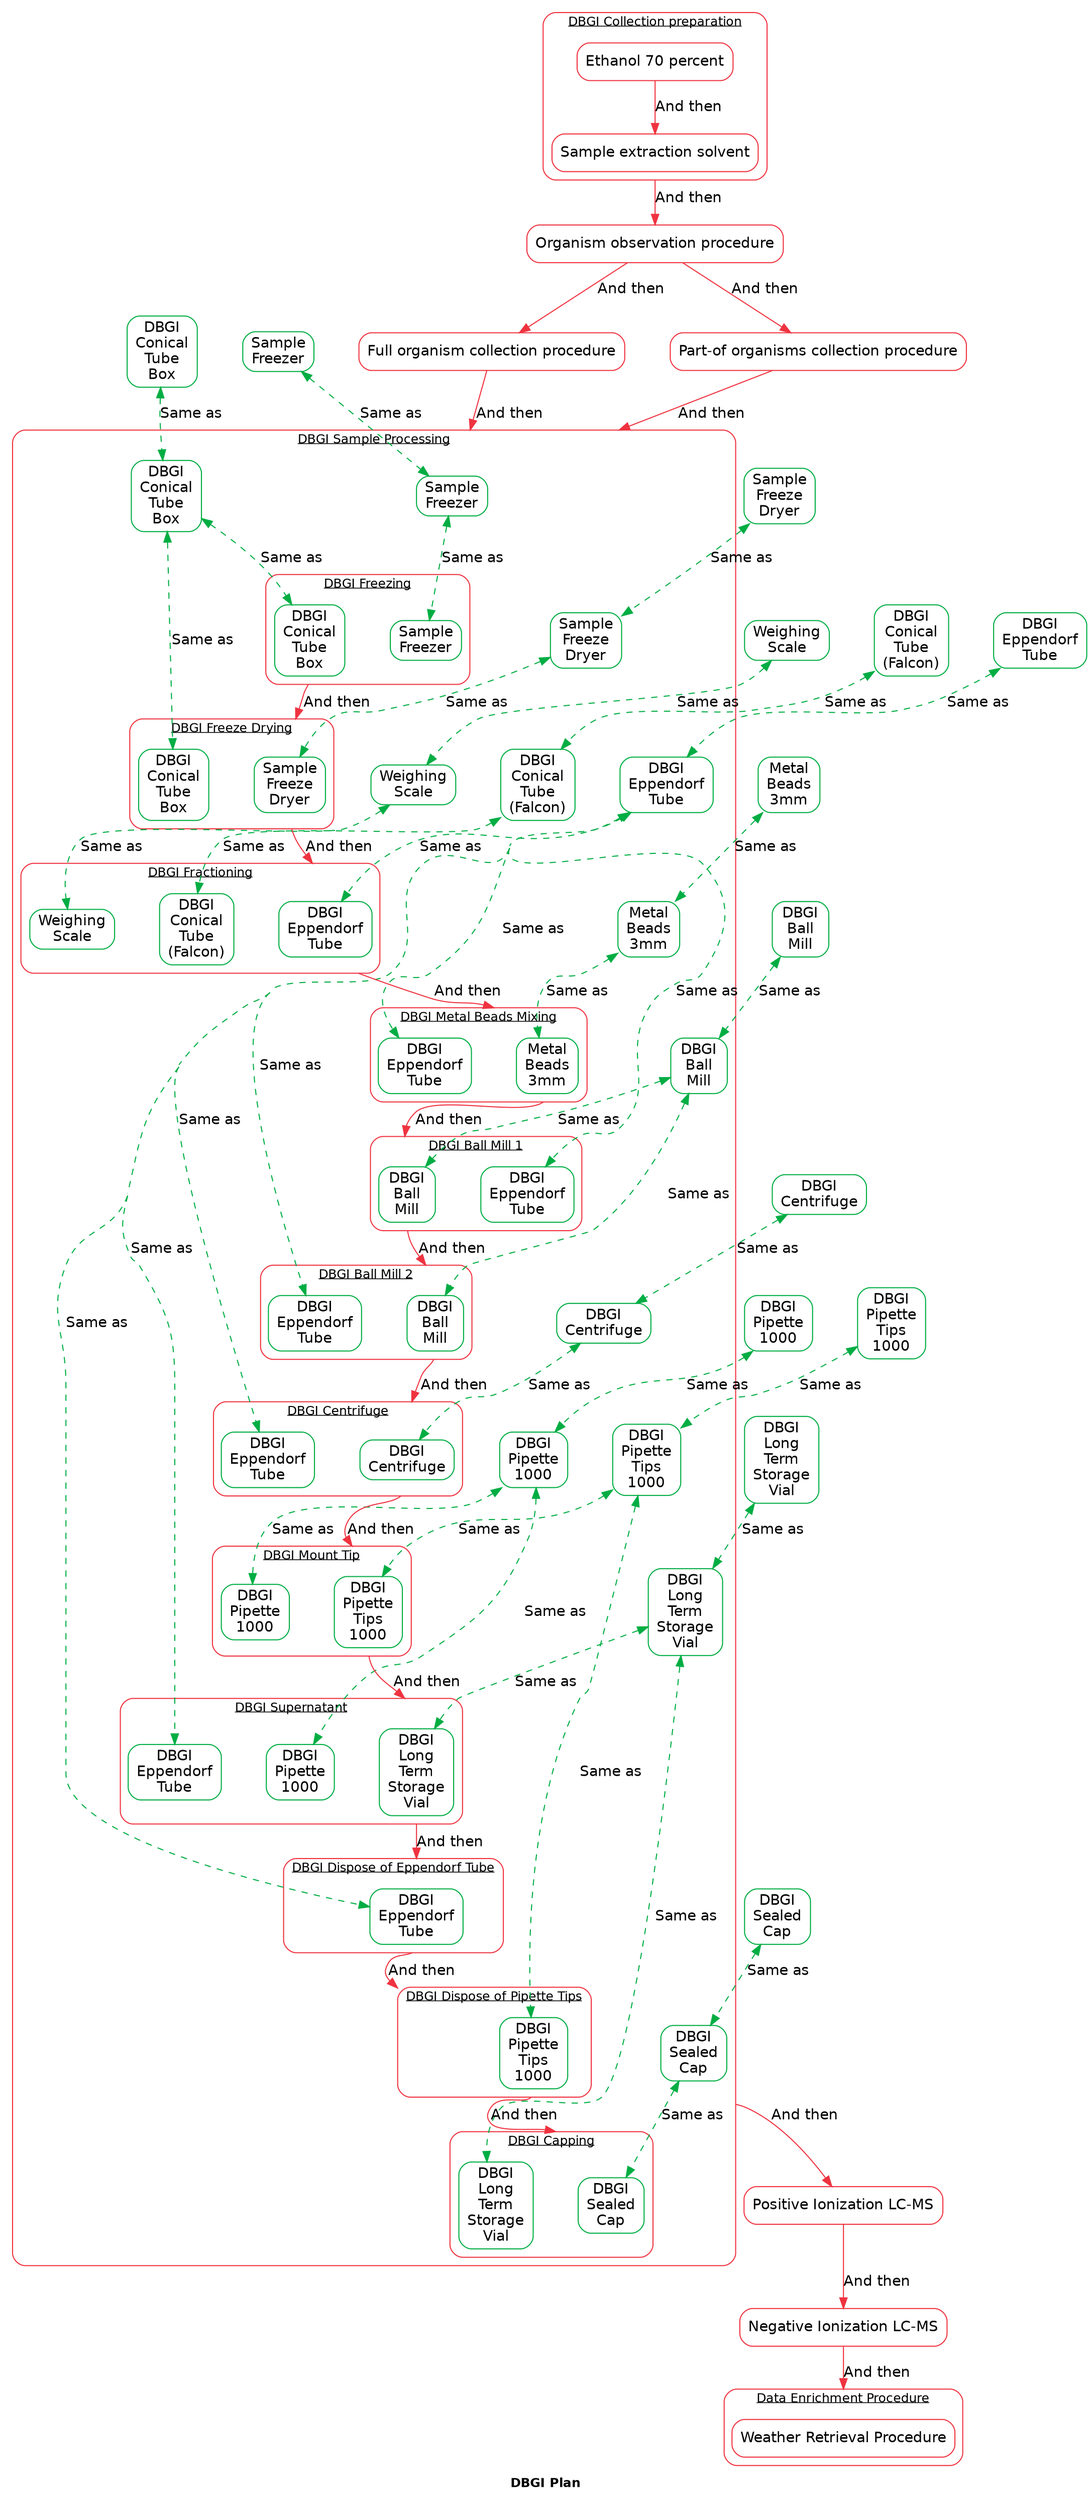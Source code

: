 digraph G {
	graph [
		label=<<B>DBGI Plan</B>>,
		fontname="Helvetica",
		fontsize=12,
		bgcolor=white,
		splines=true,
		nodesep=0.6,
		concentrate=true,
		compound=true,
	];
	node [style=rounded, fontname="Helvetica"];
	edge [fontname="Helvetica"];
    T38 [label="Sample\nFreezer", shape=box, color="#00ad43"];
    T39 [label="DBGI\nConical\nTube\nBox", shape=box, color="#00ad43"];
    T40 [label="Sample\nFreeze\nDryer", shape=box, color="#00ad43"];
    T41 [label="Weighing\nScale", shape=box, color="#00ad43"];
    T42 [label="DBGI\nConical\nTube\n(Falcon)", shape=box, color="#00ad43"];
    T43 [label="DBGI\nEppendorf\nTube", shape=box, color="#00ad43"];
    T44 [label="Metal\nBeads\n3mm", shape=box, color="#00ad43"];
    T45 [label="DBGI\nBall\nMill", shape=box, color="#00ad43"];
    T46 [label="DBGI\nCentrifuge", shape=box, color="#00ad43"];
    T47 [label="DBGI\nPipette\n1000", shape=box, color="#00ad43"];
    T48 [label="DBGI\nPipette\nTips\n1000", shape=box, color="#00ad43"];
    T49 [label="DBGI\nLong\nTerm\nStorage\nVial", shape=box, color="#00ad43"];
    T50 [label="DBGI\nSealed\nCap", shape=box, color="#00ad43"];
    T38 -> T25 [dir=both, style=dashed, color="#00ad43", label="Same as"];
    T39 -> T26 [dir=both, style=dashed, color="#00ad43", label="Same as"];
    T40 -> T27 [dir=both, style=dashed, color="#00ad43", label="Same as"];
    T41 -> T28 [dir=both, style=dashed, color="#00ad43", label="Same as"];
    T42 -> T29 [dir=both, style=dashed, color="#00ad43", label="Same as"];
    T43 -> T30 [dir=both, style=dashed, color="#00ad43", label="Same as"];
    T44 -> T31 [dir=both, style=dashed, color="#00ad43", label="Same as"];
    T45 -> T32 [dir=both, style=dashed, color="#00ad43", label="Same as"];
    T46 -> T33 [dir=both, style=dashed, color="#00ad43", label="Same as"];
    T47 -> T34 [dir=both, style=dashed, color="#00ad43", label="Same as"];
    T48 -> T35 [dir=both, style=dashed, color="#00ad43", label="Same as"];
    T49 -> T36 [dir=both, style=dashed, color="#00ad43", label="Same as"];
    T50 -> T37 [dir=both, style=dashed, color="#00ad43", label="Same as"];
subgraph cluster__0 {
	label=<<U>DBGI Collection preparation</U>>;
	style="rounded";
	color="#EF3340";
	P3 [label="Ethanol 70 percent", shape=box, color="#EF3340"];
	P4 [label="Sample extraction solvent", shape=box, color="#EF3340"];
    P3:s -> P4:n [label="And then", color="#EF3340"];
}
subgraph cluster__1 {
	label=<<U>DBGI Sample Processing</U>>;
	style="rounded";
	color="#EF3340";
    T25 [label="Sample\nFreezer", shape=box, color="#00ad43"];
    T26 [label="DBGI\nConical\nTube\nBox", shape=box, color="#00ad43"];
    T27 [label="Sample\nFreeze\nDryer", shape=box, color="#00ad43"];
    T28 [label="Weighing\nScale", shape=box, color="#00ad43"];
    T29 [label="DBGI\nConical\nTube\n(Falcon)", shape=box, color="#00ad43"];
    T30 [label="DBGI\nEppendorf\nTube", shape=box, color="#00ad43"];
    T31 [label="Metal\nBeads\n3mm", shape=box, color="#00ad43"];
    T32 [label="DBGI\nBall\nMill", shape=box, color="#00ad43"];
    T33 [label="DBGI\nCentrifuge", shape=box, color="#00ad43"];
    T34 [label="DBGI\nPipette\n1000", shape=box, color="#00ad43"];
    T35 [label="DBGI\nPipette\nTips\n1000", shape=box, color="#00ad43"];
    T36 [label="DBGI\nLong\nTerm\nStorage\nVial", shape=box, color="#00ad43"];
    T37 [label="DBGI\nSealed\nCap", shape=box, color="#00ad43"];
    T25 -> T1 [dir=both, style=dashed, color="#00ad43", label="Same as"];
    T26 -> T2 [dir=both, style=dashed, color="#00ad43", label="Same as"];
    T26 -> T3 [dir=both, style=dashed, color="#00ad43", label="Same as"];
    T27 -> T4 [dir=both, style=dashed, color="#00ad43", label="Same as"];
    T28 -> T5 [dir=both, style=dashed, color="#00ad43", label="Same as"];
    T29 -> T6 [dir=both, style=dashed, color="#00ad43", label="Same as"];
    T30 -> T7 [dir=both, style=dashed, color="#00ad43", label="Same as"];
    T30 -> T8 [dir=both, style=dashed, color="#00ad43", label="Same as"];
    T30 -> T10 [dir=both, style=dashed, color="#00ad43", label="Same as"];
    T30 -> T12 [dir=both, style=dashed, color="#00ad43", label="Same as"];
    T30 -> T14 [dir=both, style=dashed, color="#00ad43", label="Same as"];
    T30 -> T18 [dir=both, style=dashed, color="#00ad43", label="Same as"];
    T30 -> T23 [dir=both, style=dashed, color="#00ad43", label="Same as"];
    T31 -> T9 [dir=both, style=dashed, color="#00ad43", label="Same as"];
    T32 -> T11 [dir=both, style=dashed, color="#00ad43", label="Same as"];
    T32 -> T13 [dir=both, style=dashed, color="#00ad43", label="Same as"];
    T33 -> T15 [dir=both, style=dashed, color="#00ad43", label="Same as"];
    T34 -> T16 [dir=both, style=dashed, color="#00ad43", label="Same as"];
    T34 -> T19 [dir=both, style=dashed, color="#00ad43", label="Same as"];
    T35 -> T17 [dir=both, style=dashed, color="#00ad43", label="Same as"];
    T35 -> T24 [dir=both, style=dashed, color="#00ad43", label="Same as"];
    T36 -> T20 [dir=both, style=dashed, color="#00ad43", label="Same as"];
    T36 -> T21 [dir=both, style=dashed, color="#00ad43", label="Same as"];
    T37 -> T22 [dir=both, style=dashed, color="#00ad43", label="Same as"];
subgraph cluster__1_0 {
	label=<<U>DBGI Freezing</U>>;
	style="rounded";
	color="#EF3340";
    T1 [label="Sample\nFreezer", shape=box, color="#00ad43"];
    T2 [label="DBGI\nConical\nTube\nBox", shape=box, color="#00ad43"];
}
subgraph cluster__1_1 {
	label=<<U>DBGI Freeze Drying</U>>;
	style="rounded";
	color="#EF3340";
    T3 [label="DBGI\nConical\nTube\nBox", shape=box, color="#00ad43"];
    T4 [label="Sample\nFreeze\nDryer", shape=box, color="#00ad43"];
}
subgraph cluster__1_2 {
	label=<<U>DBGI Fractioning</U>>;
	style="rounded";
	color="#EF3340";
    T5 [label="Weighing\nScale", shape=box, color="#00ad43"];
    T6 [label="DBGI\nConical\nTube\n(Falcon)", shape=box, color="#00ad43"];
    T7 [label="DBGI\nEppendorf\nTube", shape=box, color="#00ad43"];
}
subgraph cluster__1_3 {
	label=<<U>DBGI Metal Beads Mixing</U>>;
	style="rounded";
	color="#EF3340";
    T8 [label="DBGI\nEppendorf\nTube", shape=box, color="#00ad43"];
    T9 [label="Metal\nBeads\n3mm", shape=box, color="#00ad43"];
}
subgraph cluster__1_4 {
	label=<<U>DBGI Ball Mill 1</U>>;
	style="rounded";
	color="#EF3340";
    T10 [label="DBGI\nEppendorf\nTube", shape=box, color="#00ad43"];
    T11 [label="DBGI\nBall\nMill", shape=box, color="#00ad43"];
}
subgraph cluster__1_5 {
	label=<<U>DBGI Ball Mill 2</U>>;
	style="rounded";
	color="#EF3340";
    T12 [label="DBGI\nEppendorf\nTube", shape=box, color="#00ad43"];
    T13 [label="DBGI\nBall\nMill", shape=box, color="#00ad43"];
}
subgraph cluster__1_6 {
	label=<<U>DBGI Centrifuge</U>>;
	style="rounded";
	color="#EF3340";
    T14 [label="DBGI\nEppendorf\nTube", shape=box, color="#00ad43"];
    T15 [label="DBGI\nCentrifuge", shape=box, color="#00ad43"];
}
subgraph cluster__1_7 {
	label=<<U>DBGI Mount Tip</U>>;
	style="rounded";
	color="#EF3340";
    T16 [label="DBGI\nPipette\n1000", shape=box, color="#00ad43"];
    T17 [label="DBGI\nPipette\nTips\n1000", shape=box, color="#00ad43"];
}
subgraph cluster__1_8 {
	label=<<U>DBGI Supernatant</U>>;
	style="rounded";
	color="#EF3340";
    T18 [label="DBGI\nEppendorf\nTube", shape=box, color="#00ad43"];
    T19 [label="DBGI\nPipette\n1000", shape=box, color="#00ad43"];
    T20 [label="DBGI\nLong\nTerm\nStorage\nVial", shape=box, color="#00ad43"];
}
subgraph cluster__1_9 {
	label=<<U>DBGI Capping</U>>;
	style="rounded";
	color="#EF3340";
    T21 [label="DBGI\nLong\nTerm\nStorage\nVial", shape=box, color="#00ad43"];
    T22 [label="DBGI\nSealed\nCap", shape=box, color="#00ad43"];
}
subgraph cluster__1_10 {
	label=<<U>DBGI Dispose of Eppendorf Tube</U>>;
	style="rounded";
	color="#EF3340";
    T23 [label="DBGI\nEppendorf\nTube", shape=box, color="#00ad43"];
}
subgraph cluster__1_11 {
	label=<<U>DBGI Dispose of Pipette Tips</U>>;
	style="rounded";
	color="#EF3340";
    T24 [label="DBGI\nPipette\nTips\n1000", shape=box, color="#00ad43"];
}
    T2:s -> T4:n [label="And then", color="#EF3340", ltail=cluster__1_0, lhead=cluster__1_1];
    T4:s -> T7:n [label="And then", color="#EF3340", ltail=cluster__1_1, lhead=cluster__1_2];
    T7:s -> T9:n [label="And then", color="#EF3340", ltail=cluster__1_2, lhead=cluster__1_3];
    T9:s -> T11:n [label="And then", color="#EF3340", ltail=cluster__1_3, lhead=cluster__1_4];
    T11:s -> T13:n [label="And then", color="#EF3340", ltail=cluster__1_4, lhead=cluster__1_5];
    T13:s -> T15:n [label="And then", color="#EF3340", ltail=cluster__1_5, lhead=cluster__1_6];
    T15:s -> T17:n [label="And then", color="#EF3340", ltail=cluster__1_6, lhead=cluster__1_7];
    T17:s -> T20:n [label="And then", color="#EF3340", ltail=cluster__1_7, lhead=cluster__1_8];
    T20:s -> T23:n [label="And then", color="#EF3340", ltail=cluster__1_8, lhead=cluster__1_10];
    T23:s -> T24:n [label="And then", color="#EF3340", ltail=cluster__1_10, lhead=cluster__1_11];
    T24:s -> T22:n [label="And then", color="#EF3340", ltail=cluster__1_11, lhead=cluster__1_9];
}
    P18 [label="Positive Ionization LC-MS", shape=box, color="#EF3340"];
    P19 [label="Negative Ionization LC-MS", shape=box, color="#EF3340"];
    P20 [label="Organism observation procedure", shape=box, color="#EF3340"];
    P21 [label="Full organism collection procedure", shape=box, color="#EF3340"];
    P22 [label="Part-of organisms collection procedure", shape=box, color="#EF3340"];
subgraph cluster__7 {
	label=<<U>Data Enrichment Procedure</U>>;
	style="rounded";
	color="#EF3340";
	P24 [label="Weather Retrieval Procedure", shape=box, color="#EF3340"];
}
    P4 -> P20 [label="And then", color="#EF3340", ltail=cluster__0];
    T24 -> P18 [label="And then", color="#EF3340", ltail=cluster__1];
    P18 -> P19 [label="And then", color="#EF3340"];
    P19 -> P24 [label="And then", color="#EF3340", lhead=cluster__7];
    P20 -> P21 [label="And then", color="#EF3340"];
    P20 -> P22 [label="And then", color="#EF3340"];
    P21 -> T25 [label="And then", color="#EF3340", lhead=cluster__1];
    P22 -> T25 [label="And then", color="#EF3340", lhead=cluster__1];
}
